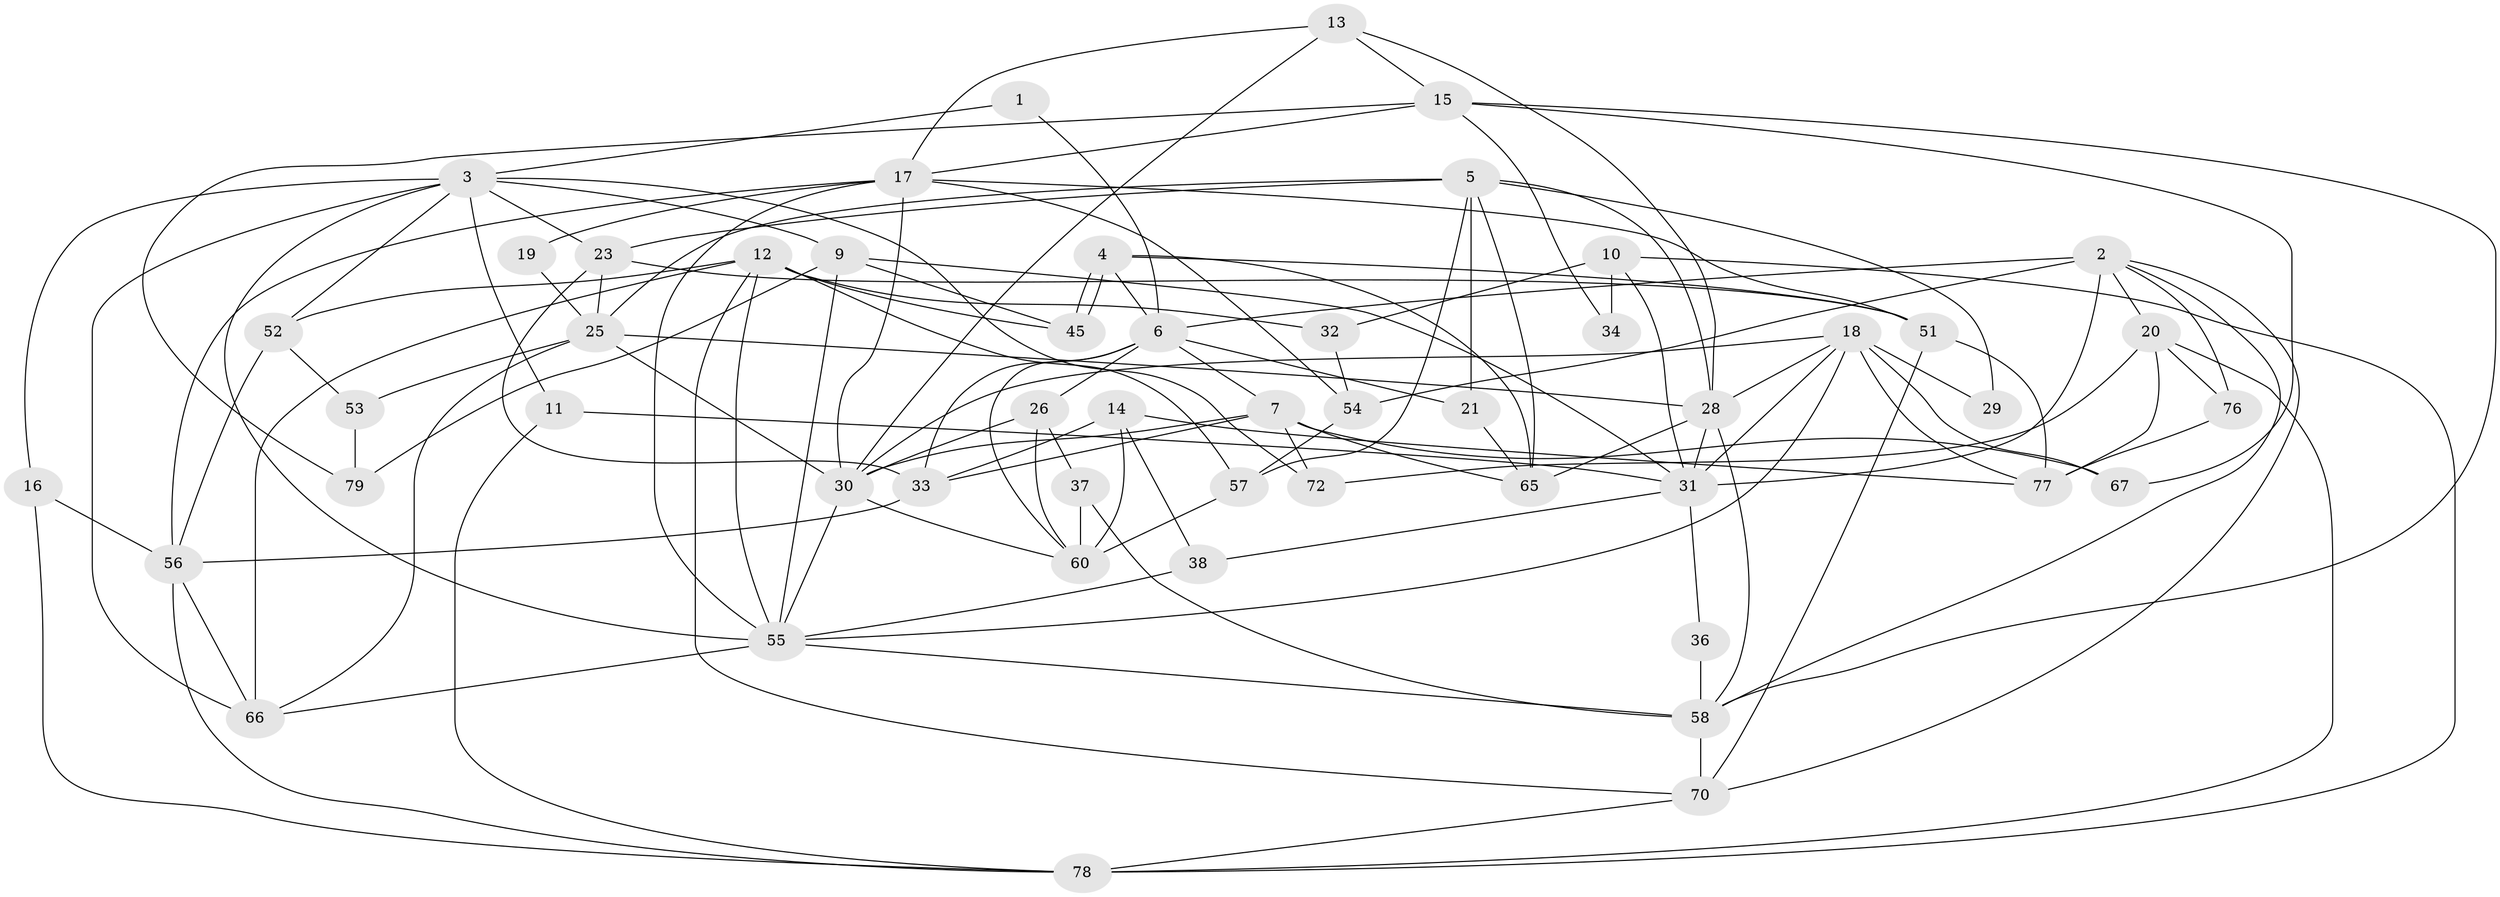 // Generated by graph-tools (version 1.1) at 2025/24/03/03/25 07:24:04]
// undirected, 52 vertices, 127 edges
graph export_dot {
graph [start="1"]
  node [color=gray90,style=filled];
  1;
  2 [super="+22"];
  3 [super="+64"];
  4 [super="+8"];
  5 [super="+50"];
  6 [super="+75"];
  7 [super="+40"];
  9 [super="+42"];
  10;
  11;
  12 [super="+82"];
  13;
  14;
  15 [super="+27"];
  16 [super="+43"];
  17 [super="+59"];
  18 [super="+24"];
  19;
  20 [super="+49"];
  21;
  23;
  25 [super="+35"];
  26 [super="+39"];
  28 [super="+44"];
  29;
  30 [super="+46"];
  31 [super="+48"];
  32;
  33 [super="+61"];
  34;
  36;
  37 [super="+41"];
  38 [super="+47"];
  45;
  51 [super="+80"];
  52 [super="+69"];
  53;
  54 [super="+62"];
  55 [super="+71"];
  56 [super="+68"];
  57;
  58 [super="+63"];
  60 [super="+74"];
  65;
  66 [super="+73"];
  67;
  70 [super="+81"];
  72;
  76;
  77;
  78;
  79;
  1 -- 3;
  1 -- 6;
  2 -- 6;
  2 -- 20;
  2 -- 31 [weight=2];
  2 -- 70;
  2 -- 54;
  2 -- 58;
  2 -- 76;
  3 -- 23;
  3 -- 11;
  3 -- 52;
  3 -- 66;
  3 -- 16;
  3 -- 72;
  3 -- 9;
  3 -- 55;
  4 -- 45;
  4 -- 45;
  4 -- 65;
  4 -- 6;
  4 -- 51 [weight=2];
  5 -- 21;
  5 -- 29;
  5 -- 57;
  5 -- 65;
  5 -- 28;
  5 -- 23;
  5 -- 25;
  6 -- 60;
  6 -- 21;
  6 -- 33;
  6 -- 7;
  6 -- 26;
  7 -- 65;
  7 -- 72;
  7 -- 67;
  7 -- 33;
  7 -- 30;
  9 -- 31;
  9 -- 45;
  9 -- 79;
  9 -- 55;
  10 -- 32;
  10 -- 78;
  10 -- 34;
  10 -- 31;
  11 -- 78;
  11 -- 31;
  12 -- 32;
  12 -- 57;
  12 -- 45;
  12 -- 52;
  12 -- 70;
  12 -- 66;
  12 -- 55;
  13 -- 17;
  13 -- 30;
  13 -- 28;
  13 -- 15;
  14 -- 77;
  14 -- 38;
  14 -- 60;
  14 -- 33;
  15 -- 67;
  15 -- 58;
  15 -- 79;
  15 -- 17;
  15 -- 34;
  16 -- 78;
  16 -- 56;
  17 -- 54;
  17 -- 19;
  17 -- 55;
  17 -- 56 [weight=2];
  17 -- 51 [weight=2];
  17 -- 30;
  18 -- 30;
  18 -- 29;
  18 -- 55;
  18 -- 31;
  18 -- 67;
  18 -- 28;
  18 -- 77;
  19 -- 25;
  20 -- 72;
  20 -- 77;
  20 -- 78;
  20 -- 76;
  21 -- 65;
  23 -- 33;
  23 -- 25;
  23 -- 51;
  25 -- 53;
  25 -- 66;
  25 -- 28;
  25 -- 30;
  26 -- 60;
  26 -- 37;
  26 -- 30;
  28 -- 65;
  28 -- 31;
  28 -- 58;
  30 -- 60;
  30 -- 55;
  31 -- 38;
  31 -- 36;
  32 -- 54;
  33 -- 56;
  36 -- 58 [weight=2];
  37 -- 60 [weight=3];
  37 -- 58;
  38 -- 55;
  51 -- 70;
  51 -- 77;
  52 -- 53;
  52 -- 56;
  53 -- 79;
  54 -- 57;
  55 -- 58;
  55 -- 66;
  56 -- 66;
  56 -- 78;
  57 -- 60;
  58 -- 70;
  70 -- 78;
  76 -- 77;
}
